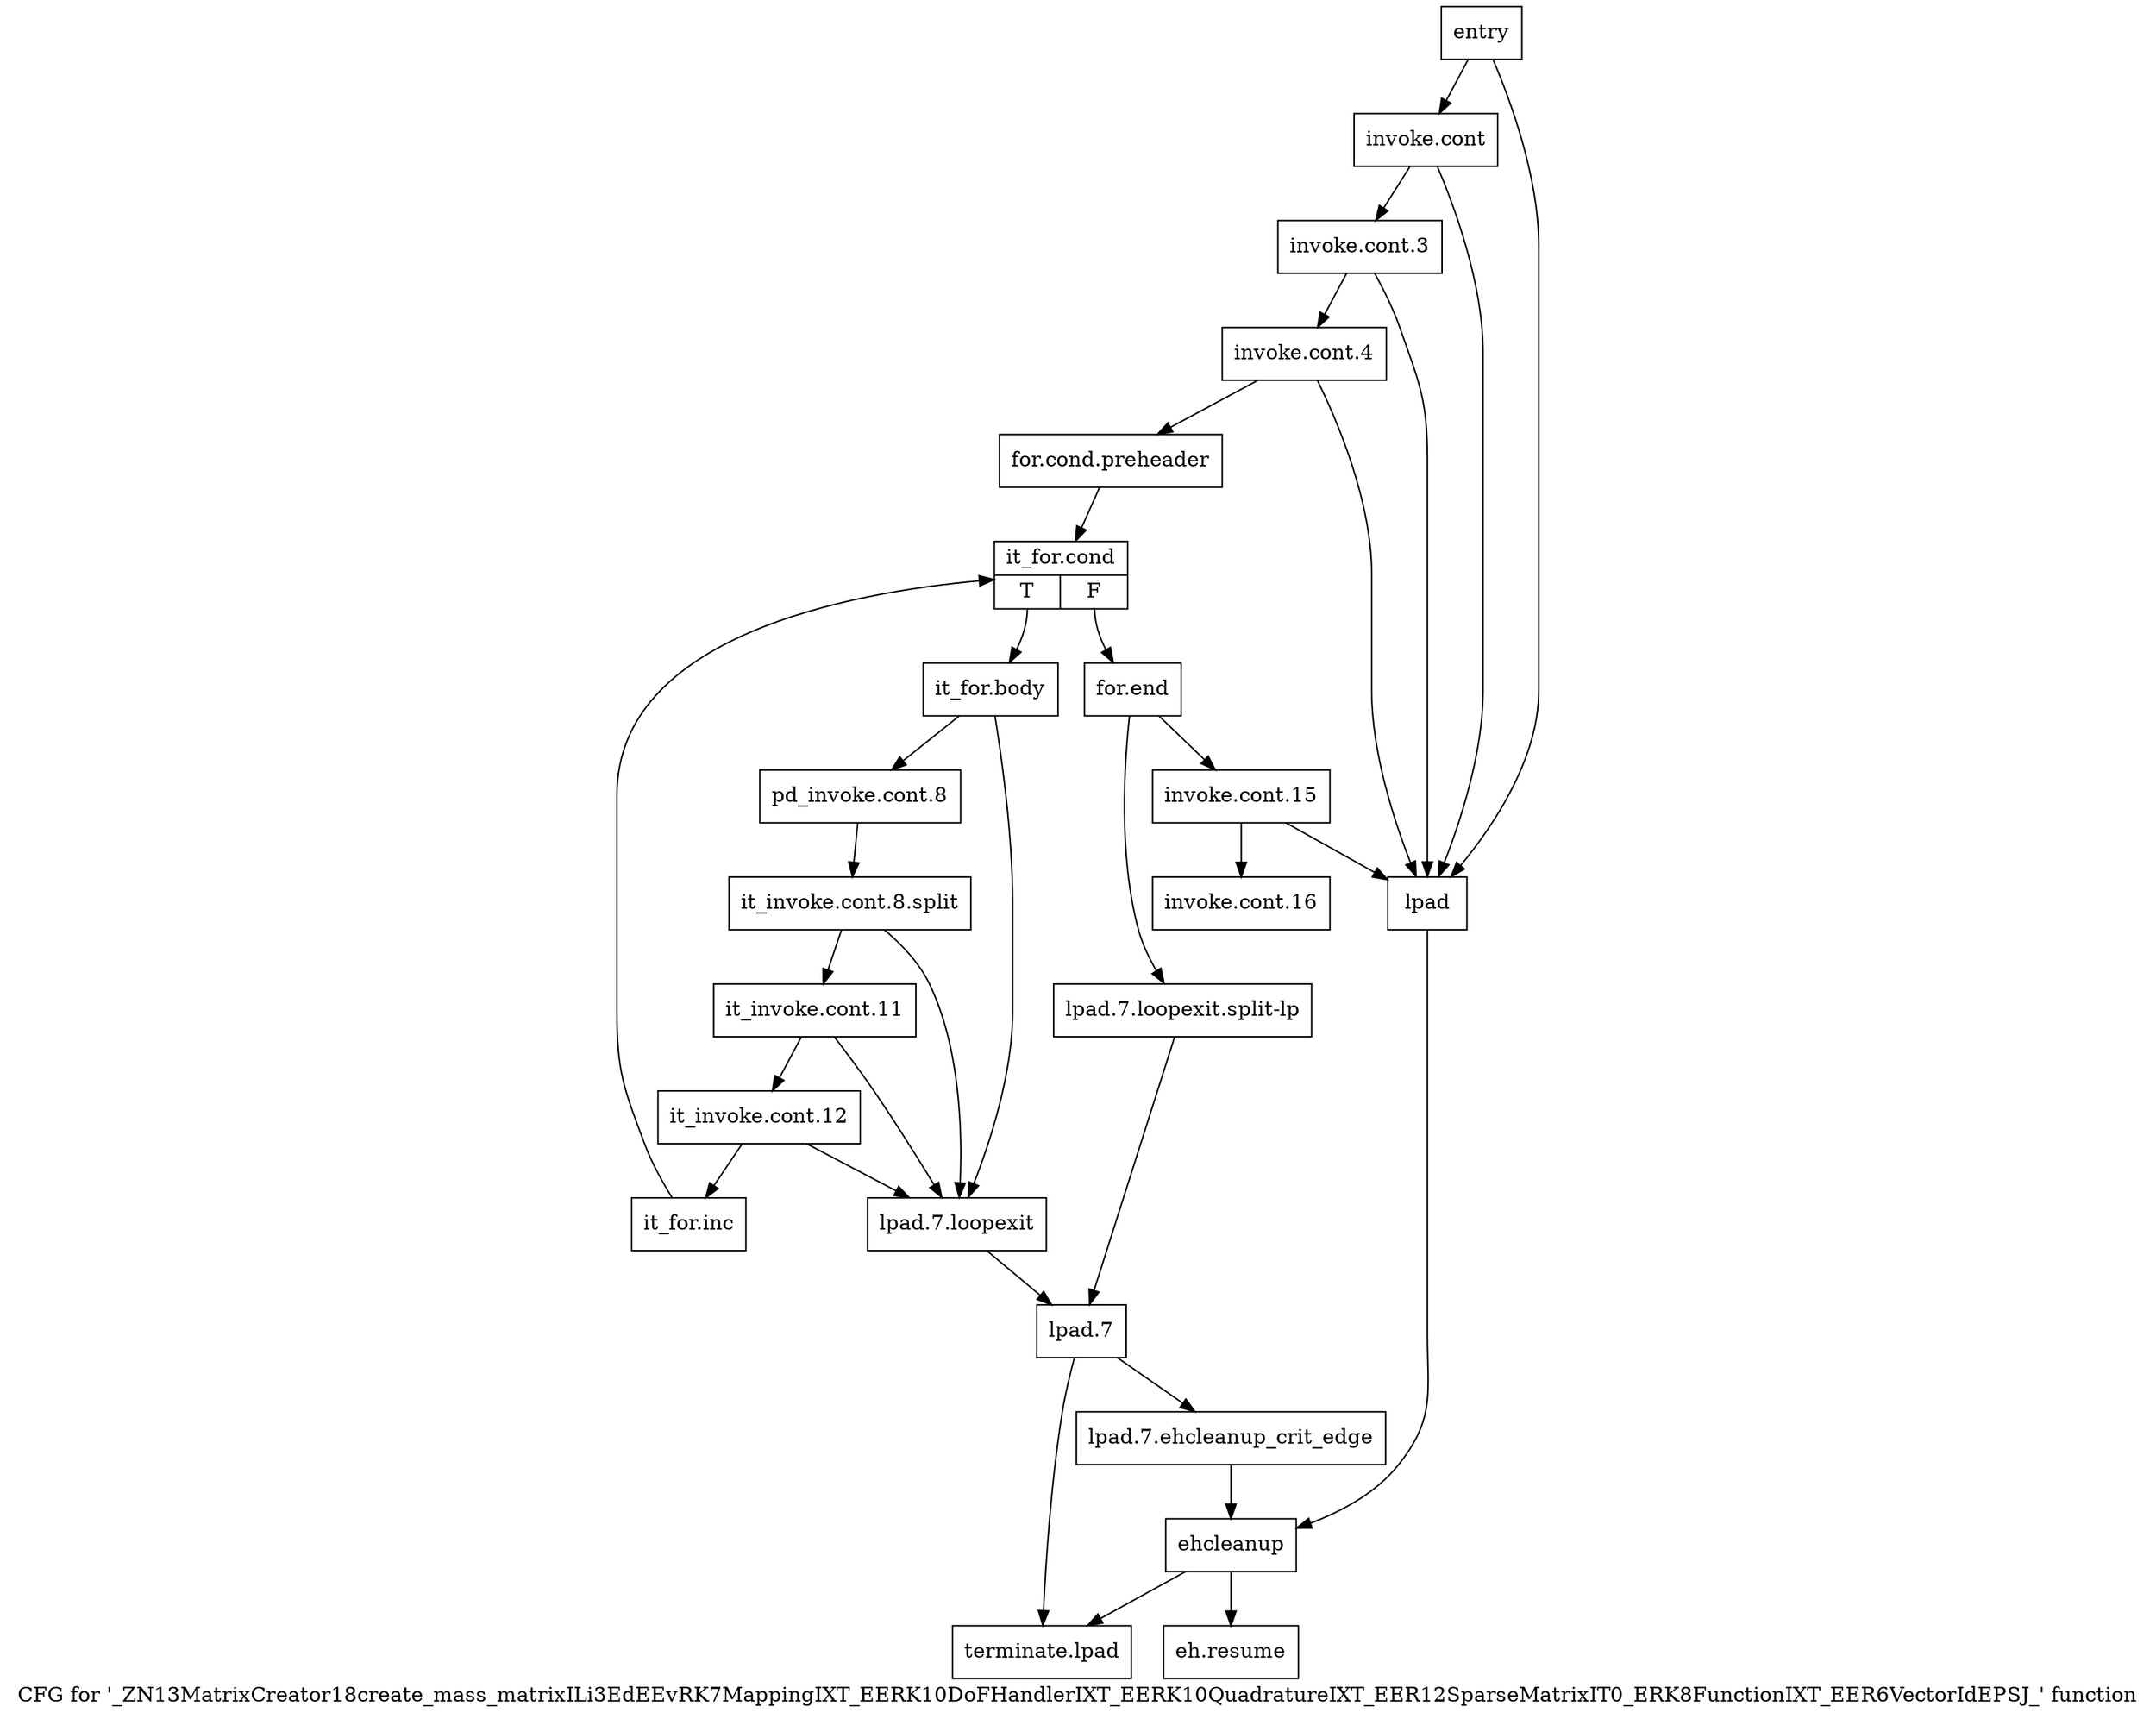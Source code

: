 digraph "CFG for '_ZN13MatrixCreator18create_mass_matrixILi3EdEEvRK7MappingIXT_EERK10DoFHandlerIXT_EERK10QuadratureIXT_EER12SparseMatrixIT0_ERK8FunctionIXT_EER6VectorIdEPSJ_' function" {
	label="CFG for '_ZN13MatrixCreator18create_mass_matrixILi3EdEEvRK7MappingIXT_EERK10DoFHandlerIXT_EERK10QuadratureIXT_EER12SparseMatrixIT0_ERK8FunctionIXT_EER6VectorIdEPSJ_' function";

	Node0x60ecc30 [shape=record,label="{entry}"];
	Node0x60ecc30 -> Node0x6138030;
	Node0x60ecc30 -> Node0x6138350;
	Node0x6138030 [shape=record,label="{invoke.cont}"];
	Node0x6138030 -> Node0x6138080;
	Node0x6138030 -> Node0x6138350;
	Node0x6138080 [shape=record,label="{invoke.cont.3}"];
	Node0x6138080 -> Node0x61380d0;
	Node0x6138080 -> Node0x6138350;
	Node0x61380d0 [shape=record,label="{invoke.cont.4}"];
	Node0x61380d0 -> Node0x6138120;
	Node0x61380d0 -> Node0x6138350;
	Node0x6138120 [shape=record,label="{for.cond.preheader}"];
	Node0x6138120 -> Node0x6138170;
	Node0x6138170 [shape=record,label="{it_for.cond|{<s0>T|<s1>F}}"];
	Node0x6138170:s0 -> Node0x61381c0;
	Node0x6138170:s1 -> Node0x61384e0;
	Node0x61381c0 [shape=record,label="{it_for.body}"];
	Node0x61381c0 -> Node0x6138210;
	Node0x61381c0 -> Node0x61383a0;
	Node0x6138210 [shape=record,label="{pd_invoke.cont.8}"];
	Node0x6138210 -> Node0xa0bf9c0;
	Node0xa0bf9c0 [shape=record,label="{it_invoke.cont.8.split}"];
	Node0xa0bf9c0 -> Node0x6138260;
	Node0xa0bf9c0 -> Node0x61383a0;
	Node0x6138260 [shape=record,label="{it_invoke.cont.11}"];
	Node0x6138260 -> Node0x61382b0;
	Node0x6138260 -> Node0x61383a0;
	Node0x61382b0 [shape=record,label="{it_invoke.cont.12}"];
	Node0x61382b0 -> Node0x6138300;
	Node0x61382b0 -> Node0x61383a0;
	Node0x6138300 [shape=record,label="{it_for.inc}"];
	Node0x6138300 -> Node0x6138170;
	Node0x6138350 [shape=record,label="{lpad}"];
	Node0x6138350 -> Node0x61385d0;
	Node0x61383a0 [shape=record,label="{lpad.7.loopexit}"];
	Node0x61383a0 -> Node0x6138440;
	Node0x61383f0 [shape=record,label="{lpad.7.loopexit.split-lp}"];
	Node0x61383f0 -> Node0x6138440;
	Node0x6138440 [shape=record,label="{lpad.7}"];
	Node0x6138440 -> Node0x6138490;
	Node0x6138440 -> Node0x6138670;
	Node0x6138490 [shape=record,label="{lpad.7.ehcleanup_crit_edge}"];
	Node0x6138490 -> Node0x61385d0;
	Node0x61384e0 [shape=record,label="{for.end}"];
	Node0x61384e0 -> Node0x6138530;
	Node0x61384e0 -> Node0x61383f0;
	Node0x6138530 [shape=record,label="{invoke.cont.15}"];
	Node0x6138530 -> Node0x6138580;
	Node0x6138530 -> Node0x6138350;
	Node0x6138580 [shape=record,label="{invoke.cont.16}"];
	Node0x61385d0 [shape=record,label="{ehcleanup}"];
	Node0x61385d0 -> Node0x6138620;
	Node0x61385d0 -> Node0x6138670;
	Node0x6138620 [shape=record,label="{eh.resume}"];
	Node0x6138670 [shape=record,label="{terminate.lpad}"];
}
